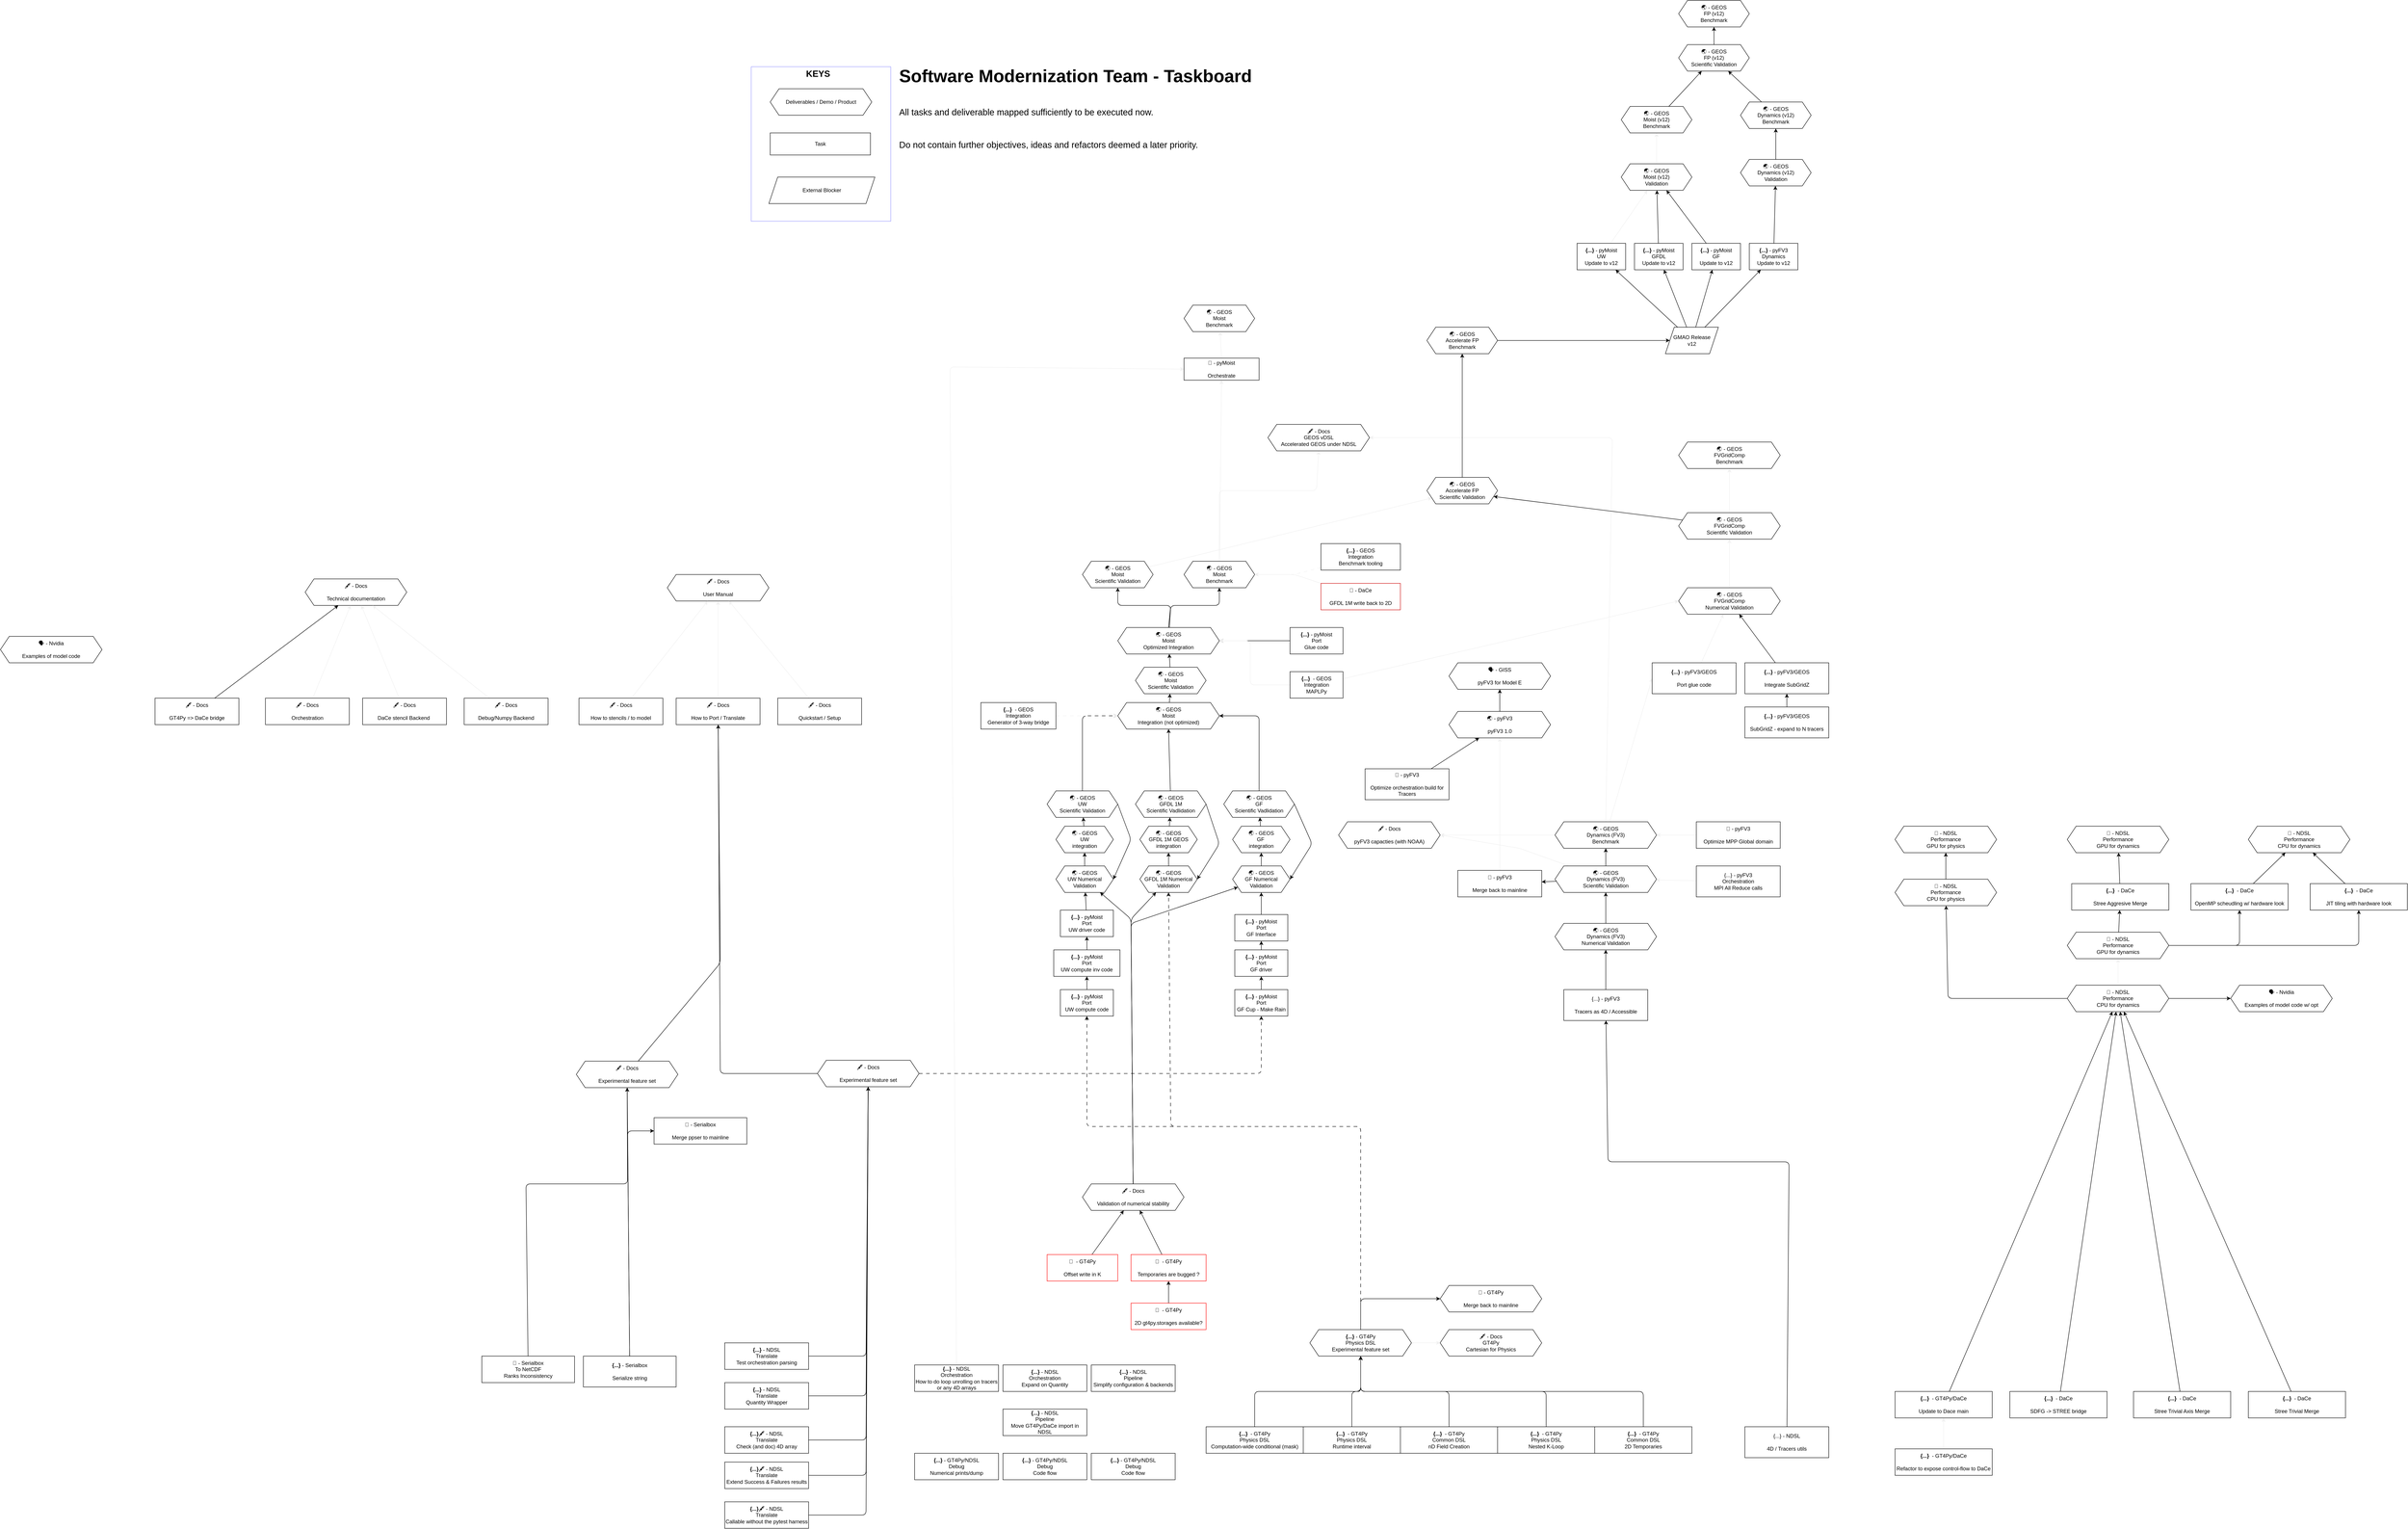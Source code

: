<mxfile>
    <diagram id="Oi6eNHbNN4b7aSkW7Dm6" name="Page-1">
        <mxGraphModel dx="9883" dy="7088" grid="1" gridSize="10" guides="1" tooltips="1" connect="1" arrows="1" fold="1" page="0" pageScale="1" pageWidth="1169" pageHeight="827" math="0" shadow="0">
            <root>
                <mxCell id="0"/>
                <mxCell id="1" parent="0"/>
                <mxCell id="31" style="edgeStyle=none;html=1;" parent="1" source="2" target="3" edge="1">
                    <mxGeometry relative="1" as="geometry"/>
                </mxCell>
                <mxCell id="2" value="🌏 - GEOS&lt;br&gt;UW Numerical Validation" style="shape=hexagon;perimeter=hexagonPerimeter2;whiteSpace=wrap;html=1;fixedSize=1;" parent="1" vertex="1">
                    <mxGeometry x="230" y="-70" width="130" height="60" as="geometry"/>
                </mxCell>
                <mxCell id="29" style="edgeStyle=none;html=1;" parent="1" source="3" target="4" edge="1">
                    <mxGeometry relative="1" as="geometry"/>
                </mxCell>
                <mxCell id="67" style="edgeStyle=none;html=1;exitX=1;exitY=0.5;exitDx=0;exitDy=0;entryX=1;entryY=0.5;entryDx=0;entryDy=0;" parent="1" source="4" target="2" edge="1">
                    <mxGeometry relative="1" as="geometry">
                        <Array as="points">
                            <mxPoint x="400" y="-130"/>
                        </Array>
                    </mxGeometry>
                </mxCell>
                <mxCell id="3" value="🌏 - GEOS&lt;br&gt;UW &lt;br&gt;integration" style="shape=hexagon;perimeter=hexagonPerimeter2;whiteSpace=wrap;html=1;fixedSize=1;" parent="1" vertex="1">
                    <mxGeometry x="230" y="-160" width="130" height="60" as="geometry"/>
                </mxCell>
                <mxCell id="25" style="edgeStyle=none;html=1;entryX=0;entryY=0.5;entryDx=0;entryDy=0;" parent="1" source="4" target="14" edge="1">
                    <mxGeometry relative="1" as="geometry">
                        <Array as="points">
                            <mxPoint x="290" y="-410"/>
                        </Array>
                    </mxGeometry>
                </mxCell>
                <mxCell id="4" value="🌏 - GEOS&lt;br&gt;UW &lt;br&gt;Scientific&amp;nbsp;Validation" style="shape=hexagon;perimeter=hexagonPerimeter2;whiteSpace=wrap;html=1;fixedSize=1;" parent="1" vertex="1">
                    <mxGeometry x="210" y="-240" width="160" height="60" as="geometry"/>
                </mxCell>
                <mxCell id="32" style="edgeStyle=none;html=1;" parent="1" source="5" target="6" edge="1">
                    <mxGeometry relative="1" as="geometry"/>
                </mxCell>
                <mxCell id="5" value="🌏 - GEOS&lt;br&gt;GFDL 1M Numerical Validation" style="shape=hexagon;perimeter=hexagonPerimeter2;whiteSpace=wrap;html=1;fixedSize=1;" parent="1" vertex="1">
                    <mxGeometry x="420" y="-70" width="130" height="60" as="geometry"/>
                </mxCell>
                <mxCell id="28" style="edgeStyle=none;html=1;" parent="1" source="6" target="7" edge="1">
                    <mxGeometry relative="1" as="geometry"/>
                </mxCell>
                <mxCell id="66" style="edgeStyle=none;html=1;exitX=1;exitY=0.5;exitDx=0;exitDy=0;entryX=1;entryY=0.5;entryDx=0;entryDy=0;" parent="1" source="7" target="5" edge="1">
                    <mxGeometry relative="1" as="geometry">
                        <Array as="points">
                            <mxPoint x="600" y="-120"/>
                        </Array>
                    </mxGeometry>
                </mxCell>
                <mxCell id="6" value="🌏 - GEOS&lt;br&gt;GFDL 1M&amp;nbsp;GEOS&lt;br&gt;integration" style="shape=hexagon;perimeter=hexagonPerimeter2;whiteSpace=wrap;html=1;fixedSize=1;" parent="1" vertex="1">
                    <mxGeometry x="420" y="-160" width="130" height="60" as="geometry"/>
                </mxCell>
                <mxCell id="26" style="edgeStyle=none;html=1;entryX=0.5;entryY=1;entryDx=0;entryDy=0;" parent="1" source="7" target="14" edge="1">
                    <mxGeometry relative="1" as="geometry">
                        <mxPoint x="485" y="-280" as="targetPoint"/>
                    </mxGeometry>
                </mxCell>
                <mxCell id="7" value="🌏 - GEOS&lt;span style=&quot;color: rgba(0, 0, 0, 0); font-family: monospace; font-size: 0px; text-align: start;&quot;&gt;%3CmxGraphModel%3E%3Croot%3E%3CmxCell%20id%3D%220%22%2F%3E%3CmxCell%20id%3D%221%22%20parent%3D%220%22%2F%3E%3CmxCell%20id%3D%222%22%20value%3D%22%F0%9F%8C%8F%26lt%3Bbr%26gt%3BGFDL%201M%26amp%3Bnbsp%3BGEOS%26lt%3Bbr%26gt%3BScientific%26amp%3Bnbsp%3BVadlidation%22%20style%3D%22shape%3Dhexagon%3Bperimeter%3DhexagonPerimeter2%3BwhiteSpace%3Dwrap%3Bhtml%3D1%3BfixedSize%3D1%3B%22%20vertex%3D%221%22%20parent%3D%221%22%3E%3CmxGeometry%20x%3D%22320%22%20y%3D%2210%22%20width%3D%22160%22%20height%3D%2260%22%20as%3D%22geometry%22%2F%3E%3C%2FmxCell%3E%3CmxCell%20id%3D%223%22%20value%3D%22%F0%9F%8C%8F%26lt%3Bbr%26gt%3BGF%20GEOS%26lt%3Bbr%26gt%3BScientific%26amp%3Bnbsp%3BVadlidation%22%20style%3D%22shape%3Dhexagon%3Bperimeter%3DhexagonPerimeter2%3BwhiteSpace%3Dwrap%3Bhtml%3D1%3BfixedSize%3D1%3B%22%20vertex%3D%221%22%20parent%3D%221%22%3E%3CmxGeometry%20x%3D%22505%22%20y%3D%2210%22%20width%3D%22160%22%20height%3D%2260%22%20as%3D%22geometry%22%2F%3E%3C%2FmxCell%3E%3C%2Froot%3E%3C%2FmxGraphModel%3E&lt;/span&gt;&lt;br&gt;GFDL 1M&lt;br&gt;Scientific&amp;nbsp;Vadlidation" style="shape=hexagon;perimeter=hexagonPerimeter2;whiteSpace=wrap;html=1;fixedSize=1;" parent="1" vertex="1">
                    <mxGeometry x="410" y="-240" width="160" height="60" as="geometry"/>
                </mxCell>
                <mxCell id="33" style="edgeStyle=none;html=1;" parent="1" source="8" target="9" edge="1">
                    <mxGeometry relative="1" as="geometry"/>
                </mxCell>
                <mxCell id="8" value="🌏 - GEOS&lt;br&gt;GF&amp;nbsp;Numerical Validation" style="shape=hexagon;perimeter=hexagonPerimeter2;whiteSpace=wrap;html=1;fixedSize=1;" parent="1" vertex="1">
                    <mxGeometry x="630" y="-70" width="130" height="60" as="geometry"/>
                </mxCell>
                <mxCell id="34" style="edgeStyle=none;html=1;" parent="1" source="9" target="10" edge="1">
                    <mxGeometry relative="1" as="geometry"/>
                </mxCell>
                <mxCell id="68" style="edgeStyle=none;html=1;exitX=1;exitY=0.5;exitDx=0;exitDy=0;entryX=1;entryY=0.5;entryDx=0;entryDy=0;" parent="1" source="10" target="8" edge="1">
                    <mxGeometry relative="1" as="geometry">
                        <Array as="points">
                            <mxPoint x="810" y="-120"/>
                        </Array>
                    </mxGeometry>
                </mxCell>
                <mxCell id="9" value="🌏 - GEOS&lt;br&gt;GF&amp;nbsp;&lt;br&gt;integration" style="shape=hexagon;perimeter=hexagonPerimeter2;whiteSpace=wrap;html=1;fixedSize=1;" parent="1" vertex="1">
                    <mxGeometry x="630" y="-160" width="130" height="60" as="geometry"/>
                </mxCell>
                <mxCell id="27" style="edgeStyle=none;html=1;entryX=1;entryY=0.5;entryDx=0;entryDy=0;" parent="1" source="10" target="14" edge="1">
                    <mxGeometry relative="1" as="geometry">
                        <Array as="points">
                            <mxPoint x="690" y="-410"/>
                        </Array>
                    </mxGeometry>
                </mxCell>
                <mxCell id="10" value="🌏 - GEOS&lt;br&gt;GF &lt;br&gt;Scientific&amp;nbsp;Vadlidation" style="shape=hexagon;perimeter=hexagonPerimeter2;whiteSpace=wrap;html=1;fixedSize=1;" parent="1" vertex="1">
                    <mxGeometry x="610" y="-240" width="160" height="60" as="geometry"/>
                </mxCell>
                <mxCell id="22" style="edgeStyle=none;html=1;" parent="1" source="13" target="15" edge="1">
                    <mxGeometry relative="1" as="geometry"/>
                </mxCell>
                <mxCell id="13" value="🌏 - GEOS&lt;br&gt;Moist&lt;br&gt;Scientific&amp;nbsp;Validation" style="shape=hexagon;perimeter=hexagonPerimeter2;whiteSpace=wrap;html=1;fixedSize=1;" parent="1" vertex="1">
                    <mxGeometry x="410" y="-520" width="160" height="60" as="geometry"/>
                </mxCell>
                <mxCell id="23" style="edgeStyle=none;html=1;" parent="1" source="14" target="13" edge="1">
                    <mxGeometry relative="1" as="geometry"/>
                </mxCell>
                <mxCell id="14" value="🌏 - GEOS&lt;br&gt;Moist&lt;br&gt;Integration (not optimized)" style="shape=hexagon;perimeter=hexagonPerimeter2;whiteSpace=wrap;html=1;fixedSize=1;" parent="1" vertex="1">
                    <mxGeometry x="370" y="-440" width="230" height="60" as="geometry"/>
                </mxCell>
                <mxCell id="20" style="edgeStyle=none;html=1;exitX=0.5;exitY=0;exitDx=0;exitDy=0;entryX=0.5;entryY=1;entryDx=0;entryDy=0;" parent="1" source="15" target="17" edge="1">
                    <mxGeometry relative="1" as="geometry">
                        <Array as="points">
                            <mxPoint x="490" y="-660"/>
                            <mxPoint x="600" y="-660"/>
                        </Array>
                    </mxGeometry>
                </mxCell>
                <mxCell id="21" style="edgeStyle=none;html=1;" parent="1" source="15" target="16" edge="1">
                    <mxGeometry relative="1" as="geometry">
                        <Array as="points">
                            <mxPoint x="490" y="-660"/>
                            <mxPoint x="370" y="-660"/>
                        </Array>
                    </mxGeometry>
                </mxCell>
                <mxCell id="15" value="🌏 - GEOS&lt;br&gt;Moist&lt;br&gt;Optimized Integration" style="shape=hexagon;perimeter=hexagonPerimeter2;whiteSpace=wrap;html=1;fixedSize=1;" parent="1" vertex="1">
                    <mxGeometry x="370" y="-610" width="230" height="60" as="geometry"/>
                </mxCell>
                <mxCell id="121" style="edgeStyle=none;html=1;strokeColor=#F0F0F0;" parent="1" source="16" target="186" edge="1">
                    <mxGeometry relative="1" as="geometry">
                        <mxPoint x="210" y="-1400" as="targetPoint"/>
                    </mxGeometry>
                </mxCell>
                <mxCell id="16" value="🌏 - GEOS&lt;br&gt;Moist&lt;br&gt;Scientific&amp;nbsp;Validation" style="shape=hexagon;perimeter=hexagonPerimeter2;whiteSpace=wrap;html=1;fixedSize=1;" parent="1" vertex="1">
                    <mxGeometry x="290" y="-760" width="160" height="60" as="geometry"/>
                </mxCell>
                <mxCell id="124" style="edgeStyle=none;html=1;entryX=0.5;entryY=1;entryDx=0;entryDy=0;strokeColor=#F0F0F0;" parent="1" source="17" target="52" edge="1">
                    <mxGeometry relative="1" as="geometry">
                        <Array as="points">
                            <mxPoint x="600" y="-920"/>
                            <mxPoint x="820" y="-920"/>
                        </Array>
                    </mxGeometry>
                </mxCell>
                <mxCell id="160" style="edgeStyle=none;html=1;strokeColor=#F0F0F0;entryX=0.5;entryY=1;entryDx=0;entryDy=0;" parent="1" source="17" target="166" edge="1">
                    <mxGeometry relative="1" as="geometry">
                        <mxPoint x="600" y="-1180" as="targetPoint"/>
                    </mxGeometry>
                </mxCell>
                <mxCell id="17" value="🌏 - GEOS&lt;br&gt;Moist&lt;br&gt;Benchmark" style="shape=hexagon;perimeter=hexagonPerimeter2;whiteSpace=wrap;html=1;fixedSize=1;" parent="1" vertex="1">
                    <mxGeometry x="520" y="-760" width="160" height="60" as="geometry"/>
                </mxCell>
                <mxCell id="19" style="edgeStyle=none;html=1;exitX=0;exitY=0.5;exitDx=0;exitDy=0;entryX=1;entryY=0.5;entryDx=0;entryDy=0;" parent="1" source="18" target="15" edge="1">
                    <mxGeometry relative="1" as="geometry"/>
                </mxCell>
                <mxCell id="18" value="&lt;b&gt;{...}&lt;/b&gt; - pyMoist&lt;br&gt;Port&lt;br&gt;Glue code" style="rounded=0;whiteSpace=wrap;html=1;" parent="1" vertex="1">
                    <mxGeometry x="760" y="-610" width="120" height="60" as="geometry"/>
                </mxCell>
                <mxCell id="84" style="edgeStyle=none;html=1;entryX=1;entryY=0.5;entryDx=0;entryDy=0;strokeColor=#F0F0F0;" parent="1" source="35" target="82" edge="1">
                    <mxGeometry relative="1" as="geometry"/>
                </mxCell>
                <mxCell id="125" style="edgeStyle=none;html=1;exitX=0.5;exitY=0;exitDx=0;exitDy=0;entryX=1;entryY=0.5;entryDx=0;entryDy=0;strokeColor=#F0F0F0;" parent="1" source="35" target="52" edge="1">
                    <mxGeometry relative="1" as="geometry">
                        <Array as="points">
                            <mxPoint x="1490" y="-1040"/>
                        </Array>
                    </mxGeometry>
                </mxCell>
                <mxCell id="138" style="edgeStyle=none;html=1;strokeColor=#F0F0F0;entryX=0;entryY=0.5;entryDx=0;entryDy=0;" parent="1" source="35" target="139" edge="1">
                    <mxGeometry relative="1" as="geometry">
                        <mxPoint x="2130" y="-880" as="targetPoint"/>
                    </mxGeometry>
                </mxCell>
                <mxCell id="35" value="🌏 - GEOS&lt;br&gt;Dynamics (FV3)&lt;br&gt;Benchmark" style="shape=hexagon;perimeter=hexagonPerimeter2;whiteSpace=wrap;html=1;fixedSize=1;" parent="1" vertex="1">
                    <mxGeometry x="1360" y="-170" width="230" height="60" as="geometry"/>
                </mxCell>
                <mxCell id="38" style="edgeStyle=none;html=1;" parent="1" source="36" target="35" edge="1">
                    <mxGeometry relative="1" as="geometry"/>
                </mxCell>
                <mxCell id="41" style="edgeStyle=none;html=1;" parent="1" source="36" target="40" edge="1">
                    <mxGeometry relative="1" as="geometry"/>
                </mxCell>
                <mxCell id="85" style="edgeStyle=none;html=1;strokeColor=#F0F0F0;entryX=1;entryY=0.5;entryDx=0;entryDy=0;" parent="1" source="36" target="82" edge="1">
                    <mxGeometry relative="1" as="geometry">
                        <mxPoint x="1730" y="-1010" as="targetPoint"/>
                        <Array as="points">
                            <mxPoint x="1280" y="-110"/>
                        </Array>
                    </mxGeometry>
                </mxCell>
                <mxCell id="36" value="🌏 - GEOS&lt;br&gt;Dynamics (FV3)&lt;br&gt;Scientific Validation" style="shape=hexagon;perimeter=hexagonPerimeter2;whiteSpace=wrap;html=1;fixedSize=1;" parent="1" vertex="1">
                    <mxGeometry x="1360" y="-70" width="230" height="60" as="geometry"/>
                </mxCell>
                <mxCell id="39" style="edgeStyle=none;html=1;" parent="1" source="37" target="36" edge="1">
                    <mxGeometry relative="1" as="geometry"/>
                </mxCell>
                <mxCell id="37" value="🌏 - GEOS&lt;br&gt;Dynamics (FV3)&lt;br&gt;Numerical Validation" style="shape=hexagon;perimeter=hexagonPerimeter2;whiteSpace=wrap;html=1;fixedSize=1;" parent="1" vertex="1">
                    <mxGeometry x="1360" y="60" width="230" height="60" as="geometry"/>
                </mxCell>
                <mxCell id="176" style="edgeStyle=none;html=1;strokeColor=#F0F0F0;entryX=0.5;entryY=1;entryDx=0;entryDy=0;" parent="1" source="40" target="109" edge="1">
                    <mxGeometry relative="1" as="geometry"/>
                </mxCell>
                <mxCell id="40" value="&lt;div&gt;&lt;/div&gt;🔀 - pyFV3&lt;br&gt;&lt;br&gt;Merge back to mainline" style="rounded=0;whiteSpace=wrap;html=1;" parent="1" vertex="1">
                    <mxGeometry x="1140" y="-60" width="190" height="60" as="geometry"/>
                </mxCell>
                <mxCell id="86" style="edgeStyle=none;html=1;strokeColor=#F0F0F0;" parent="1" source="42" target="35" edge="1">
                    <mxGeometry relative="1" as="geometry"/>
                </mxCell>
                <mxCell id="42" value="&lt;div&gt;&lt;/div&gt;🚀&amp;nbsp;- pyFV3&lt;br&gt;&lt;br&gt;Optimize MPP Global domain" style="rounded=0;whiteSpace=wrap;html=1;" parent="1" vertex="1">
                    <mxGeometry x="1680" y="-170" width="190" height="60" as="geometry"/>
                </mxCell>
                <mxCell id="232" style="edgeStyle=none;html=1;" parent="1" source="44" target="109" edge="1">
                    <mxGeometry relative="1" as="geometry"/>
                </mxCell>
                <mxCell id="44" value="&lt;div&gt;&lt;/div&gt;🚀&amp;nbsp;- pyFV3&lt;br&gt;&lt;br&gt;Optimize orchestration build for Tracers" style="rounded=0;whiteSpace=wrap;html=1;" parent="1" vertex="1">
                    <mxGeometry x="930" y="-290" width="190" height="70" as="geometry"/>
                </mxCell>
                <mxCell id="101" style="edgeStyle=none;html=1;strokeColor=#F0F0F0;" parent="1" source="45" target="46" edge="1">
                    <mxGeometry relative="1" as="geometry"/>
                </mxCell>
                <mxCell id="255" style="edgeStyle=none;html=1;" parent="1" source="45" target="47" edge="1">
                    <mxGeometry relative="1" as="geometry">
                        <Array as="points">
                            <mxPoint x="2250" y="230"/>
                        </Array>
                    </mxGeometry>
                </mxCell>
                <mxCell id="289" style="edgeStyle=none;html=1;" parent="1" source="45" target="290" edge="1">
                    <mxGeometry relative="1" as="geometry">
                        <mxPoint x="2870" y="230" as="targetPoint"/>
                    </mxGeometry>
                </mxCell>
                <mxCell id="45" value="🚀&amp;nbsp;- NDSL&lt;br&gt;Performance&lt;br&gt;CPU for dynamics" style="shape=hexagon;perimeter=hexagonPerimeter2;whiteSpace=wrap;html=1;fixedSize=1;" parent="1" vertex="1">
                    <mxGeometry x="2520" y="200" width="230" height="60" as="geometry"/>
                </mxCell>
                <mxCell id="245" style="edgeStyle=none;html=1;" parent="1" source="46" target="244" edge="1">
                    <mxGeometry relative="1" as="geometry"/>
                </mxCell>
                <mxCell id="249" style="edgeStyle=none;html=1;" parent="1" source="46" target="247" edge="1">
                    <mxGeometry relative="1" as="geometry">
                        <Array as="points">
                            <mxPoint x="2910" y="110"/>
                        </Array>
                    </mxGeometry>
                </mxCell>
                <mxCell id="250" style="edgeStyle=none;html=1;" parent="1" source="46" target="248" edge="1">
                    <mxGeometry relative="1" as="geometry">
                        <Array as="points">
                            <mxPoint x="3180" y="110"/>
                        </Array>
                    </mxGeometry>
                </mxCell>
                <mxCell id="46" value="🚀&amp;nbsp;- NDSL&lt;br&gt;Performance&lt;br&gt;GPU for dynamics" style="shape=hexagon;perimeter=hexagonPerimeter2;whiteSpace=wrap;html=1;fixedSize=1;" parent="1" vertex="1">
                    <mxGeometry x="2520" y="80" width="230" height="60" as="geometry"/>
                </mxCell>
                <mxCell id="256" style="edgeStyle=none;html=1;" parent="1" source="47" target="48" edge="1">
                    <mxGeometry relative="1" as="geometry"/>
                </mxCell>
                <mxCell id="47" value="🚀&amp;nbsp;- NDSL&lt;br&gt;Performance&lt;br&gt;CPU for physics" style="shape=hexagon;perimeter=hexagonPerimeter2;whiteSpace=wrap;html=1;fixedSize=1;" parent="1" vertex="1">
                    <mxGeometry x="2130" y="-40" width="230" height="60" as="geometry"/>
                </mxCell>
                <mxCell id="48" value="🚀&amp;nbsp;- NDSL&lt;br&gt;Performance&lt;br&gt;GPU for physics" style="shape=hexagon;perimeter=hexagonPerimeter2;whiteSpace=wrap;html=1;fixedSize=1;" parent="1" vertex="1">
                    <mxGeometry x="2130" y="-160" width="230" height="60" as="geometry"/>
                </mxCell>
                <mxCell id="99" style="edgeStyle=none;html=1;strokeColor=#F0F0F0;" parent="1" source="49" target="222" edge="1">
                    <mxGeometry relative="1" as="geometry"/>
                </mxCell>
                <mxCell id="49" value="&lt;div&gt;&lt;/div&gt;&lt;b&gt;{...}&lt;/b&gt;&amp;nbsp; - GT4Py/DaCe&lt;br&gt;&lt;br&gt;Refactor to expose control-flow to DaCe" style="rounded=0;whiteSpace=wrap;html=1;" parent="1" vertex="1">
                    <mxGeometry x="2130" y="1250" width="220" height="60" as="geometry"/>
                </mxCell>
                <mxCell id="254" style="edgeStyle=none;html=1;" parent="1" source="50" target="45" edge="1">
                    <mxGeometry relative="1" as="geometry"/>
                </mxCell>
                <mxCell id="50" value="&lt;div&gt;&lt;/div&gt;&lt;b&gt;{...}&lt;/b&gt;&amp;nbsp; - DaCe&lt;br&gt;&lt;br&gt;SDFG -&amp;gt; STREE bridge" style="rounded=0;whiteSpace=wrap;html=1;" parent="1" vertex="1">
                    <mxGeometry x="2390" y="1120" width="220" height="60" as="geometry"/>
                </mxCell>
                <mxCell id="51" value="🖋 - Docs&lt;br&gt;GT4Py&lt;br&gt;Cartesian for Physics" style="shape=hexagon;perimeter=hexagonPerimeter2;whiteSpace=wrap;html=1;fixedSize=1;" parent="1" vertex="1">
                    <mxGeometry x="1100" y="980" width="230" height="60" as="geometry"/>
                </mxCell>
                <mxCell id="52" value="🖋 - Docs&lt;br&gt;GEOS vDSL&lt;br&gt;Accelerated GEOS under NDSL" style="shape=hexagon;perimeter=hexagonPerimeter2;whiteSpace=wrap;html=1;fixedSize=1;" parent="1" vertex="1">
                    <mxGeometry x="710" y="-1070" width="230" height="60" as="geometry"/>
                </mxCell>
                <mxCell id="56" style="edgeStyle=none;html=1;entryX=1;entryY=0.5;entryDx=0;entryDy=0;fillColor=#e51400;strokeColor=#F0F0F0;" parent="1" source="54" target="17" edge="1">
                    <mxGeometry relative="1" as="geometry">
                        <Array as="points">
                            <mxPoint x="770" y="-730"/>
                        </Array>
                    </mxGeometry>
                </mxCell>
                <mxCell id="54" value="🐞&amp;nbsp;- DaCe&lt;br&gt;&lt;br&gt;GFDL 1M write back to 2D" style="rounded=0;whiteSpace=wrap;html=1;strokeColor=#CC0000;" parent="1" vertex="1">
                    <mxGeometry x="830" y="-710" width="180" height="60" as="geometry"/>
                </mxCell>
                <mxCell id="59" style="edgeStyle=none;html=1;" parent="1" source="58" target="258" edge="1">
                    <mxGeometry relative="1" as="geometry"/>
                </mxCell>
                <mxCell id="58" value="&lt;b&gt;{...}&lt;/b&gt;&amp;nbsp;- pyMoist&lt;br&gt;Port&lt;br&gt;UW compute code" style="rounded=0;whiteSpace=wrap;html=1;" parent="1" vertex="1">
                    <mxGeometry x="240" y="210" width="120" height="60" as="geometry"/>
                </mxCell>
                <mxCell id="72" style="edgeStyle=none;html=1;entryX=0.5;entryY=1;entryDx=0;entryDy=0;" parent="1" source="60" target="70" edge="1">
                    <mxGeometry relative="1" as="geometry">
                        <Array as="points">
                            <mxPoint x="1560" y="1120"/>
                            <mxPoint x="920" y="1120"/>
                        </Array>
                    </mxGeometry>
                </mxCell>
                <mxCell id="60" value="&lt;div&gt;&lt;/div&gt;&lt;b&gt;{...}&lt;/b&gt;&amp;nbsp; - GT4Py&lt;br&gt;Common DSL&lt;br&gt;2D Temporaries" style="rounded=0;whiteSpace=wrap;html=1;" parent="1" vertex="1">
                    <mxGeometry x="1450" y="1200" width="220" height="60" as="geometry"/>
                </mxCell>
                <mxCell id="73" style="edgeStyle=none;html=1;entryX=0.5;entryY=1;entryDx=0;entryDy=0;" parent="1" source="61" target="70" edge="1">
                    <mxGeometry relative="1" as="geometry">
                        <Array as="points">
                            <mxPoint x="900" y="1120"/>
                            <mxPoint x="920" y="1120"/>
                        </Array>
                    </mxGeometry>
                </mxCell>
                <mxCell id="61" value="&lt;div&gt;&lt;/div&gt;&lt;b&gt;{...}&lt;/b&gt;&amp;nbsp; - GT4Py&lt;br&gt;Physics DSL&lt;br&gt;Runtime interval" style="rounded=0;whiteSpace=wrap;html=1;" parent="1" vertex="1">
                    <mxGeometry x="790" y="1200" width="220" height="60" as="geometry"/>
                </mxCell>
                <mxCell id="74" style="edgeStyle=none;html=1;entryX=0.5;entryY=1;entryDx=0;entryDy=0;" parent="1" source="62" target="70" edge="1">
                    <mxGeometry relative="1" as="geometry">
                        <Array as="points">
                            <mxPoint x="1340" y="1120"/>
                            <mxPoint x="920" y="1120"/>
                        </Array>
                    </mxGeometry>
                </mxCell>
                <mxCell id="62" value="&lt;div&gt;&lt;/div&gt;&lt;b&gt;{...}&lt;/b&gt;&amp;nbsp; - GT4Py&lt;br&gt;Physics DSL&lt;br&gt;Nested K-Loop" style="rounded=0;whiteSpace=wrap;html=1;" parent="1" vertex="1">
                    <mxGeometry x="1230" y="1200" width="220" height="60" as="geometry"/>
                </mxCell>
                <mxCell id="71" style="edgeStyle=none;html=1;entryX=0.5;entryY=1;entryDx=0;entryDy=0;" parent="1" source="63" target="70" edge="1">
                    <mxGeometry relative="1" as="geometry">
                        <Array as="points">
                            <mxPoint x="680" y="1120"/>
                            <mxPoint x="920" y="1120"/>
                        </Array>
                    </mxGeometry>
                </mxCell>
                <object label="&lt;div&gt;&lt;/div&gt;&lt;b&gt;{...}&lt;/b&gt;&amp;nbsp; - GT4Py&lt;br&gt;Physics DSL&lt;br&gt;Computation-wide conditional (mask)" id="63">
                    <mxCell style="rounded=0;whiteSpace=wrap;html=1;" parent="1" vertex="1">
                        <mxGeometry x="570" y="1200" width="220" height="60" as="geometry"/>
                    </mxCell>
                </object>
                <mxCell id="65" style="edgeStyle=none;html=1;" parent="1" source="64" target="8" edge="1">
                    <mxGeometry relative="1" as="geometry"/>
                </mxCell>
                <mxCell id="64" value="&lt;b&gt;{...}&lt;/b&gt;&amp;nbsp;- pyMoist&lt;br&gt;Port&lt;br&gt;GF Interface" style="rounded=0;whiteSpace=wrap;html=1;" parent="1" vertex="1">
                    <mxGeometry x="635" y="40" width="120" height="60" as="geometry"/>
                </mxCell>
                <mxCell id="79" style="edgeStyle=none;html=1;entryX=0;entryY=0.5;entryDx=0;entryDy=0;" parent="1" source="70" target="77" edge="1">
                    <mxGeometry relative="1" as="geometry">
                        <Array as="points">
                            <mxPoint x="920" y="910"/>
                        </Array>
                    </mxGeometry>
                </mxCell>
                <mxCell id="80" style="edgeStyle=none;html=1;entryX=0.5;entryY=1;entryDx=0;entryDy=0;dashed=1;dashPattern=8 8;" parent="1" source="70" target="58" edge="1">
                    <mxGeometry relative="1" as="geometry">
                        <Array as="points">
                            <mxPoint x="920" y="520"/>
                            <mxPoint x="300" y="520"/>
                        </Array>
                    </mxGeometry>
                </mxCell>
                <mxCell id="111" style="edgeStyle=none;html=1;entryX=0;entryY=0.5;entryDx=0;entryDy=0;strokeColor=#F0F0F0;" parent="1" source="70" target="51" edge="1">
                    <mxGeometry relative="1" as="geometry"/>
                </mxCell>
                <mxCell id="182" style="edgeStyle=none;html=1;entryX=0.5;entryY=1;entryDx=0;entryDy=0;dashed=1;dashPattern=8 8;" parent="1" source="70" target="5" edge="1">
                    <mxGeometry relative="1" as="geometry">
                        <Array as="points">
                            <mxPoint x="920" y="520"/>
                            <mxPoint x="490" y="520"/>
                        </Array>
                    </mxGeometry>
                </mxCell>
                <mxCell id="70" value="&lt;b&gt;{...}&lt;/b&gt;&amp;nbsp;- GT4Py&lt;br&gt;Physics DSL&lt;br&gt;Experimental feature set" style="shape=hexagon;perimeter=hexagonPerimeter2;whiteSpace=wrap;html=1;fixedSize=1;" parent="1" vertex="1">
                    <mxGeometry x="805" y="980" width="230" height="60" as="geometry"/>
                </mxCell>
                <mxCell id="76" style="edgeStyle=none;html=1;entryX=0.5;entryY=1;entryDx=0;entryDy=0;" parent="1" source="75" target="70" edge="1">
                    <mxGeometry relative="1" as="geometry">
                        <Array as="points">
                            <mxPoint x="1120" y="1120"/>
                            <mxPoint x="920" y="1120"/>
                        </Array>
                    </mxGeometry>
                </mxCell>
                <mxCell id="75" value="&lt;div&gt;&lt;/div&gt;&lt;b&gt;{...}&lt;/b&gt;&amp;nbsp; - GT4Py&lt;br&gt;Common DSL&lt;br&gt;nD Field Creation" style="rounded=0;whiteSpace=wrap;html=1;" parent="1" vertex="1">
                    <mxGeometry x="1010" y="1200" width="220" height="60" as="geometry"/>
                </mxCell>
                <mxCell id="77" value="🔀&amp;nbsp;- GT4Py&lt;br&gt;&lt;br&gt;Merge back to mainline" style="shape=hexagon;perimeter=hexagonPerimeter2;whiteSpace=wrap;html=1;fixedSize=1;" parent="1" vertex="1">
                    <mxGeometry x="1100" y="880" width="230" height="60" as="geometry"/>
                </mxCell>
                <mxCell id="82" value="🖋 - Docs&lt;br&gt;&lt;br&gt;pyFV3 capacties (with NOAA)" style="shape=hexagon;perimeter=hexagonPerimeter2;whiteSpace=wrap;html=1;fixedSize=1;" parent="1" vertex="1">
                    <mxGeometry x="870" y="-170" width="230" height="60" as="geometry"/>
                </mxCell>
                <mxCell id="293" style="edgeStyle=none;html=1;" parent="1" source="109" target="292" edge="1">
                    <mxGeometry relative="1" as="geometry"/>
                </mxCell>
                <mxCell id="109" value="🌏&amp;nbsp;- pyFV3&lt;br&gt;&lt;br&gt;pyFV3 1.0" style="shape=hexagon;perimeter=hexagonPerimeter2;whiteSpace=wrap;html=1;fixedSize=1;" parent="1" vertex="1">
                    <mxGeometry x="1120" y="-420" width="230" height="60" as="geometry"/>
                </mxCell>
                <mxCell id="122" style="edgeStyle=none;html=1;strokeColor=#F0F0F0;" parent="1" source="113" target="119" edge="1">
                    <mxGeometry relative="1" as="geometry"/>
                </mxCell>
                <object label="&lt;div&gt;&lt;/div&gt;&lt;b&gt;{...}&lt;/b&gt;&amp;nbsp;- pyMoist&lt;br&gt;UW&lt;br&gt;Update to v12" id="113">
                    <mxCell style="rounded=0;whiteSpace=wrap;html=1;" parent="1" vertex="1">
                        <mxGeometry x="1410" y="-1480" width="110" height="60" as="geometry"/>
                    </mxCell>
                </object>
                <mxCell id="123" style="edgeStyle=none;html=1;strokeColor=#F0F0F0;" parent="1" source="119" target="120" edge="1">
                    <mxGeometry relative="1" as="geometry"/>
                </mxCell>
                <mxCell id="119" value="🌏 - GEOS&lt;br&gt;Moist (v12)&lt;br&gt;Validation" style="shape=hexagon;perimeter=hexagonPerimeter2;whiteSpace=wrap;html=1;fixedSize=1;" parent="1" vertex="1">
                    <mxGeometry x="1510" y="-1660" width="160" height="60" as="geometry"/>
                </mxCell>
                <mxCell id="197" style="edgeStyle=none;html=1;" parent="1" source="120" target="196" edge="1">
                    <mxGeometry relative="1" as="geometry"/>
                </mxCell>
                <mxCell id="120" value="🌏 - GEOS&lt;br&gt;Moist (v12)&lt;br&gt;Benchmark" style="shape=hexagon;perimeter=hexagonPerimeter2;whiteSpace=wrap;html=1;fixedSize=1;" parent="1" vertex="1">
                    <mxGeometry x="1510" y="-1790" width="160" height="60" as="geometry"/>
                </mxCell>
                <mxCell id="229" style="edgeStyle=none;html=1;" parent="1" source="126" target="170" edge="1">
                    <mxGeometry relative="1" as="geometry"/>
                </mxCell>
                <mxCell id="126" value="&lt;div&gt;&lt;/div&gt;🐞&amp;nbsp; - GT4Py&lt;br&gt;&lt;br&gt;2D gt4py.storages available?" style="rounded=0;whiteSpace=wrap;html=1;strokeColor=#FF0000;" parent="1" vertex="1">
                    <mxGeometry x="400" y="920" width="170" height="60" as="geometry"/>
                </mxCell>
                <mxCell id="129" style="edgeStyle=none;html=1;entryX=1;entryY=0.5;entryDx=0;entryDy=0;strokeColor=#F0F0F0;" parent="1" source="128" target="15" edge="1">
                    <mxGeometry relative="1" as="geometry">
                        <Array as="points">
                            <mxPoint x="670" y="-480"/>
                            <mxPoint x="670" y="-580"/>
                        </Array>
                    </mxGeometry>
                </mxCell>
                <mxCell id="140" style="edgeStyle=none;html=1;strokeColor=#F0F0F0;entryX=0;entryY=0.5;entryDx=0;entryDy=0;" parent="1" source="128" target="141" edge="1">
                    <mxGeometry relative="1" as="geometry">
                        <mxPoint x="2382.564" y="-480" as="targetPoint"/>
                    </mxGeometry>
                </mxCell>
                <mxCell id="128" value="&lt;div&gt;&lt;/div&gt;&lt;b&gt;{...}&lt;/b&gt;&amp;nbsp; - GEOS&lt;br&gt;Integration&lt;br&gt;MAPLPy" style="rounded=0;whiteSpace=wrap;html=1;" parent="1" vertex="1">
                    <mxGeometry x="760" y="-510" width="120" height="60" as="geometry"/>
                </mxCell>
                <mxCell id="131" style="edgeStyle=none;html=1;strokeColor=#F0F0F0;dashed=1;dashPattern=8 8;" parent="1" source="130" target="14" edge="1">
                    <mxGeometry relative="1" as="geometry"/>
                </mxCell>
                <mxCell id="130" value="&lt;div&gt;&lt;/div&gt;&lt;b&gt;{...}&lt;/b&gt;&amp;nbsp; - GEOS&lt;br&gt;Integration&lt;br&gt;Generator of 3-way bridge" style="rounded=0;whiteSpace=wrap;html=1;" parent="1" vertex="1">
                    <mxGeometry x="60" y="-440" width="170" height="60" as="geometry"/>
                </mxCell>
                <mxCell id="133" style="edgeStyle=none;html=1;dashed=1;dashPattern=8 8;strokeColor=#F0F0F0;" parent="1" source="132" edge="1">
                    <mxGeometry relative="1" as="geometry">
                        <mxPoint x="680" y="-730" as="targetPoint"/>
                        <Array as="points">
                            <mxPoint x="770" y="-730"/>
                        </Array>
                    </mxGeometry>
                </mxCell>
                <mxCell id="132" value="&lt;b&gt;{...}&lt;/b&gt; - GEOS&lt;br&gt;Integration&lt;br&gt;Benchmark tooling" style="rounded=0;whiteSpace=wrap;html=1;" parent="1" vertex="1">
                    <mxGeometry x="830" y="-800" width="180" height="60" as="geometry"/>
                </mxCell>
                <mxCell id="142" style="edgeStyle=none;html=1;strokeColor=#F0F0F0;" parent="1" source="139" target="141" edge="1">
                    <mxGeometry relative="1" as="geometry"/>
                </mxCell>
                <mxCell id="139" value="&lt;div&gt;&lt;/div&gt;&lt;b&gt;{...}&lt;/b&gt; - pyFV3/GEOS&lt;br&gt;&lt;br&gt;Port glue code" style="rounded=0;whiteSpace=wrap;html=1;" parent="1" vertex="1">
                    <mxGeometry x="1580" y="-530" width="190" height="70" as="geometry"/>
                </mxCell>
                <mxCell id="144" style="edgeStyle=none;html=1;strokeColor=#F0F0F0;" parent="1" source="141" target="143" edge="1">
                    <mxGeometry relative="1" as="geometry"/>
                </mxCell>
                <mxCell id="141" value="🌏 - GEOS&lt;br&gt;FVGridComp&lt;br&gt;Numerical Validation" style="shape=hexagon;perimeter=hexagonPerimeter2;whiteSpace=wrap;html=1;fixedSize=1;" parent="1" vertex="1">
                    <mxGeometry x="1640" y="-700" width="230" height="60" as="geometry"/>
                </mxCell>
                <mxCell id="145" style="edgeStyle=none;html=1;strokeColor=#F0F0F0;" parent="1" source="143" target="146" edge="1">
                    <mxGeometry relative="1" as="geometry">
                        <mxPoint x="2990" y="-880.0" as="targetPoint"/>
                    </mxGeometry>
                </mxCell>
                <mxCell id="191" style="edgeStyle=none;html=1;entryX=1;entryY=0.75;entryDx=0;entryDy=0;" parent="1" source="143" target="186" edge="1">
                    <mxGeometry relative="1" as="geometry"/>
                </mxCell>
                <mxCell id="143" value="🌏 - GEOS&lt;br&gt;FVGridComp&lt;br&gt;Scientific Validation" style="shape=hexagon;perimeter=hexagonPerimeter2;whiteSpace=wrap;html=1;fixedSize=1;" parent="1" vertex="1">
                    <mxGeometry x="1640" y="-870" width="230" height="60" as="geometry"/>
                </mxCell>
                <mxCell id="146" value="🌏 - GEOS&lt;br&gt;FVGridComp&lt;br&gt;Benchmark" style="shape=hexagon;perimeter=hexagonPerimeter2;whiteSpace=wrap;html=1;fixedSize=1;" parent="1" vertex="1">
                    <mxGeometry x="1640" y="-1030" width="230" height="60" as="geometry"/>
                </mxCell>
                <mxCell id="148" value="🖋 - Docs&lt;br&gt;&lt;br&gt;User Manual" style="shape=hexagon;perimeter=rectanglePerimeter;whiteSpace=wrap;html=1;fixedSize=1;" parent="1" vertex="1">
                    <mxGeometry x="-650" y="-730" width="230" height="60" as="geometry"/>
                </mxCell>
                <mxCell id="152" value="&lt;div&gt;&lt;/div&gt;&lt;b&gt;{...}&lt;/b&gt; - NDSL&lt;br&gt;Orchestration&lt;br&gt;Expand on Quantity" style="rounded=0;whiteSpace=wrap;html=1;" parent="1" vertex="1">
                    <mxGeometry x="110" y="1060" width="190" height="60" as="geometry"/>
                </mxCell>
                <mxCell id="158" style="edgeStyle=none;html=1;strokeColor=#F0F0F0;" parent="1" source="153" target="148" edge="1">
                    <mxGeometry relative="1" as="geometry"/>
                </mxCell>
                <mxCell id="153" value="&lt;div&gt;&lt;/div&gt;🖋 - Docs&lt;br&gt;&lt;br&gt;How to stencils / to model" style="rounded=0;whiteSpace=wrap;html=1;" parent="1" vertex="1">
                    <mxGeometry x="-850" y="-450" width="190" height="60" as="geometry"/>
                </mxCell>
                <mxCell id="157" style="edgeStyle=none;html=1;strokeColor=#F0F0F0;" parent="1" source="154" target="148" edge="1">
                    <mxGeometry relative="1" as="geometry">
                        <mxPoint x="-640" y="-360" as="targetPoint"/>
                    </mxGeometry>
                </mxCell>
                <mxCell id="154" value="&lt;div&gt;&lt;/div&gt;🖋 - Docs&lt;br&gt;&lt;br&gt;How to Port / Translate" style="rounded=0;whiteSpace=wrap;html=1;" parent="1" vertex="1">
                    <mxGeometry x="-630" y="-450" width="190" height="60" as="geometry"/>
                </mxCell>
                <mxCell id="156" style="edgeStyle=none;html=1;strokeColor=#F0F0F0;" parent="1" source="155" target="148" edge="1">
                    <mxGeometry relative="1" as="geometry">
                        <mxPoint x="-630" y="-380" as="targetPoint"/>
                    </mxGeometry>
                </mxCell>
                <mxCell id="155" value="&lt;div&gt;&lt;/div&gt;🖋 - Docs&lt;br&gt;&lt;br&gt;Quickstart / Setup" style="rounded=0;whiteSpace=wrap;html=1;" parent="1" vertex="1">
                    <mxGeometry x="-400" y="-450" width="190" height="60" as="geometry"/>
                </mxCell>
                <mxCell id="165" style="edgeStyle=none;html=1;entryX=0;entryY=0.5;entryDx=0;entryDy=0;strokeColor=#F0F0F0;" parent="1" source="159" target="166" edge="1">
                    <mxGeometry relative="1" as="geometry">
                        <mxPoint x="680" y="-1210" as="targetPoint"/>
                        <Array as="points">
                            <mxPoint x="-10" y="-1200"/>
                        </Array>
                    </mxGeometry>
                </mxCell>
                <mxCell id="159" value="&lt;div&gt;&lt;/div&gt;&lt;b&gt;{...}&lt;/b&gt; - NDSL&lt;br&gt;Orchestration&lt;br&gt;How to do loop unrolling on tracers or any 4D arrays" style="rounded=0;whiteSpace=wrap;html=1;" parent="1" vertex="1">
                    <mxGeometry x="-90" y="1060" width="190" height="60" as="geometry"/>
                </mxCell>
                <mxCell id="162" value="🌏 - GEOS&lt;br&gt;Moist&lt;br&gt;Benchmark" style="shape=hexagon;perimeter=hexagonPerimeter2;whiteSpace=wrap;html=1;fixedSize=1;" parent="1" vertex="1">
                    <mxGeometry x="520" y="-1340" width="160" height="60" as="geometry"/>
                </mxCell>
                <mxCell id="167" value="" style="edgeStyle=none;html=1;strokeColor=#F0F0F0;exitX=0.5;exitY=0;exitDx=0;exitDy=0;" parent="1" source="166" target="162" edge="1">
                    <mxGeometry relative="1" as="geometry"/>
                </mxCell>
                <mxCell id="166" value="🚀&amp;nbsp;- pyMoist&lt;br&gt;&lt;br&gt;Orchestrate&lt;div&gt;&lt;/div&gt;" style="rounded=0;whiteSpace=wrap;html=1;" parent="1" vertex="1">
                    <mxGeometry x="520" y="-1220" width="170" height="50" as="geometry"/>
                </mxCell>
                <mxCell id="299" style="edgeStyle=none;html=1;" parent="1" source="170" target="297" edge="1">
                    <mxGeometry relative="1" as="geometry"/>
                </mxCell>
                <mxCell id="170" value="&lt;div&gt;&lt;/div&gt;🐞&amp;nbsp; - GT4Py&lt;br&gt;&lt;br&gt;Temporaries are bugged ?" style="rounded=0;whiteSpace=wrap;html=1;strokeColor=#FF0000;" parent="1" vertex="1">
                    <mxGeometry x="400" y="810" width="170" height="60" as="geometry"/>
                </mxCell>
                <mxCell id="174" value="&lt;div&gt;&lt;/div&gt;&lt;b&gt;{...}&lt;/b&gt; - NDSL&lt;br&gt;Pipeline&lt;br&gt;Simplify configuration &amp;amp; backends" style="rounded=0;whiteSpace=wrap;html=1;" parent="1" vertex="1">
                    <mxGeometry x="310" y="1060" width="190" height="60" as="geometry"/>
                </mxCell>
                <mxCell id="175" value="&lt;div&gt;&lt;/div&gt;&lt;b&gt;{...}&lt;/b&gt; - NDSL&lt;br&gt;Pipeline&lt;br&gt;Move GT4Py/DaCe import in NDSL" style="rounded=0;whiteSpace=wrap;html=1;" parent="1" vertex="1">
                    <mxGeometry x="110" y="1160" width="190" height="60" as="geometry"/>
                </mxCell>
                <mxCell id="178" style="edgeStyle=none;html=1;strokeColor=#F0F0F0;" parent="1" source="177" target="36" edge="1">
                    <mxGeometry relative="1" as="geometry"/>
                </mxCell>
                <mxCell id="177" value="&lt;div&gt;&lt;/div&gt;{...} - pyFV3&lt;br&gt;Orchestration&lt;br&gt;MPI All Reduce calls" style="rounded=0;whiteSpace=wrap;html=1;" parent="1" vertex="1">
                    <mxGeometry x="1680" y="-70" width="190" height="70" as="geometry"/>
                </mxCell>
                <mxCell id="179" value="&lt;div&gt;&lt;/div&gt;&lt;b&gt;{...}&lt;/b&gt; - GT4Py/NDSL&lt;br&gt;Debug&lt;br&gt;Numerical prints/dump" style="rounded=0;whiteSpace=wrap;html=1;" parent="1" vertex="1">
                    <mxGeometry x="-90" y="1260" width="190" height="60" as="geometry"/>
                </mxCell>
                <mxCell id="181" value="&lt;div&gt;&lt;/div&gt;&lt;b&gt;{...}&lt;/b&gt; - GT4Py/NDSL&lt;br&gt;Debug&lt;br&gt;Code flow" style="rounded=0;whiteSpace=wrap;html=1;" parent="1" vertex="1">
                    <mxGeometry x="110" y="1260" width="190" height="60" as="geometry"/>
                </mxCell>
                <mxCell id="190" style="edgeStyle=none;html=1;" parent="1" source="186" target="189" edge="1">
                    <mxGeometry relative="1" as="geometry">
                        <mxPoint x="1220" y="-1730" as="targetPoint"/>
                    </mxGeometry>
                </mxCell>
                <mxCell id="186" value="🌏 - GEOS&lt;br&gt;Accelerate FP&lt;br&gt;Scientific Validation" style="shape=hexagon;perimeter=hexagonPerimeter2;whiteSpace=wrap;html=1;fixedSize=1;" parent="1" vertex="1">
                    <mxGeometry x="1070" y="-950" width="160" height="60" as="geometry"/>
                </mxCell>
                <mxCell id="201" style="edgeStyle=none;html=1;" parent="1" source="189" target="214" edge="1">
                    <mxGeometry relative="1" as="geometry"/>
                </mxCell>
                <mxCell id="189" value="🌏 - GEOS&lt;br&gt;Accelerate FP&lt;br&gt;Benchmark" style="shape=hexagon;perimeter=hexagonPerimeter2;whiteSpace=wrap;html=1;fixedSize=1;" parent="1" vertex="1">
                    <mxGeometry x="1070" y="-1290" width="160" height="60" as="geometry"/>
                </mxCell>
                <mxCell id="195" style="edgeStyle=none;html=1;" parent="1" source="192" target="194" edge="1">
                    <mxGeometry relative="1" as="geometry"/>
                </mxCell>
                <mxCell id="192" value="🌏 - GEOS&lt;br&gt;Dynamics (v12)&lt;br&gt;Validation" style="shape=hexagon;perimeter=hexagonPerimeter2;whiteSpace=wrap;html=1;fixedSize=1;" parent="1" vertex="1">
                    <mxGeometry x="1780" y="-1670" width="160" height="60" as="geometry"/>
                </mxCell>
                <mxCell id="198" style="edgeStyle=none;html=1;" parent="1" source="194" target="196" edge="1">
                    <mxGeometry relative="1" as="geometry"/>
                </mxCell>
                <mxCell id="194" value="🌏 - GEOS&lt;br&gt;Dynamics (v12)&lt;br&gt;Benchmark" style="shape=hexagon;perimeter=hexagonPerimeter2;whiteSpace=wrap;html=1;fixedSize=1;" parent="1" vertex="1">
                    <mxGeometry x="1780" y="-1800" width="160" height="60" as="geometry"/>
                </mxCell>
                <mxCell id="200" style="edgeStyle=none;html=1;" parent="1" source="196" target="199" edge="1">
                    <mxGeometry relative="1" as="geometry"/>
                </mxCell>
                <mxCell id="196" value="🌏 - GEOS&lt;br&gt;FP (v12)&lt;br&gt;Scientific Validation" style="shape=hexagon;perimeter=hexagonPerimeter2;whiteSpace=wrap;html=1;fixedSize=1;" parent="1" vertex="1">
                    <mxGeometry x="1640" y="-1930" width="160" height="60" as="geometry"/>
                </mxCell>
                <mxCell id="199" value="🌏 - GEOS&lt;br&gt;FP (v12)&lt;br&gt;Benchmark" style="shape=hexagon;perimeter=hexagonPerimeter2;whiteSpace=wrap;html=1;fixedSize=1;" parent="1" vertex="1">
                    <mxGeometry x="1640" y="-2030" width="160" height="60" as="geometry"/>
                </mxCell>
                <mxCell id="203" style="edgeStyle=none;html=1;" parent="1" source="202" target="119" edge="1">
                    <mxGeometry relative="1" as="geometry"/>
                </mxCell>
                <object label="&lt;div&gt;&lt;/div&gt;&lt;b&gt;{...}&lt;/b&gt;&amp;nbsp;- pyMoist&lt;br&gt;GFDL&lt;br&gt;Update to v12" id="202">
                    <mxCell style="rounded=0;whiteSpace=wrap;html=1;" parent="1" vertex="1">
                        <mxGeometry x="1540" y="-1480" width="110" height="60" as="geometry"/>
                    </mxCell>
                </object>
                <mxCell id="206" style="edgeStyle=none;html=1;" parent="1" source="204" target="119" edge="1">
                    <mxGeometry relative="1" as="geometry"/>
                </mxCell>
                <object label="&lt;div&gt;&lt;/div&gt;&lt;b&gt;{...}&lt;/b&gt;&amp;nbsp;- pyMoist&lt;br&gt;GF&lt;br&gt;Update to v12" id="204">
                    <mxCell style="rounded=0;whiteSpace=wrap;html=1;" parent="1" vertex="1">
                        <mxGeometry x="1670" y="-1480" width="110" height="60" as="geometry"/>
                    </mxCell>
                </object>
                <mxCell id="208" style="edgeStyle=none;html=1;" parent="1" source="207" target="192" edge="1">
                    <mxGeometry relative="1" as="geometry"/>
                </mxCell>
                <object label="&lt;div&gt;&lt;/div&gt;&lt;b&gt;{...}&lt;/b&gt;&amp;nbsp;- pyFV3&lt;br&gt;Dynamics&lt;br&gt;Update to v12" id="207">
                    <mxCell style="rounded=0;whiteSpace=wrap;html=1;" parent="1" vertex="1">
                        <mxGeometry x="1800" y="-1480" width="110" height="60" as="geometry"/>
                    </mxCell>
                </object>
                <mxCell id="215" style="edgeStyle=none;html=1;" parent="1" source="214" target="113" edge="1">
                    <mxGeometry relative="1" as="geometry"/>
                </mxCell>
                <mxCell id="216" style="edgeStyle=none;html=1;" parent="1" source="214" target="202" edge="1">
                    <mxGeometry relative="1" as="geometry"/>
                </mxCell>
                <mxCell id="217" style="edgeStyle=none;html=1;" parent="1" source="214" target="204" edge="1">
                    <mxGeometry relative="1" as="geometry"/>
                </mxCell>
                <mxCell id="218" style="edgeStyle=none;html=1;" parent="1" source="214" target="207" edge="1">
                    <mxGeometry relative="1" as="geometry"/>
                </mxCell>
                <mxCell id="214" value="GMAO Release&lt;br&gt;v12" style="shape=parallelogram;perimeter=parallelogramPerimeter;whiteSpace=wrap;html=1;fixedSize=1;" parent="1" vertex="1">
                    <mxGeometry x="1610" y="-1290" width="120" height="60" as="geometry"/>
                </mxCell>
                <mxCell id="223" style="edgeStyle=none;html=1;" parent="1" source="222" target="45" edge="1">
                    <mxGeometry relative="1" as="geometry"/>
                </mxCell>
                <mxCell id="222" value="&lt;div&gt;&lt;/div&gt;&lt;b&gt;{...}&lt;/b&gt;&amp;nbsp; - GT4Py/DaCe&lt;br&gt;&lt;br&gt;Update to Dace main" style="rounded=0;whiteSpace=wrap;html=1;" parent="1" vertex="1">
                    <mxGeometry x="2130" y="1120" width="220" height="60" as="geometry"/>
                </mxCell>
                <mxCell id="227" style="edgeStyle=none;html=1;" parent="1" source="224" target="45" edge="1">
                    <mxGeometry relative="1" as="geometry"/>
                </mxCell>
                <mxCell id="224" value="&lt;div&gt;&lt;/div&gt;&lt;b&gt;{...}&lt;/b&gt;&amp;nbsp; - DaCe&lt;br&gt;&lt;br&gt;Stree Trivial Merge" style="rounded=0;whiteSpace=wrap;html=1;" parent="1" vertex="1">
                    <mxGeometry x="2930" y="1120" width="220" height="60" as="geometry"/>
                </mxCell>
                <mxCell id="228" style="edgeStyle=none;html=1;" parent="1" source="225" target="45" edge="1">
                    <mxGeometry relative="1" as="geometry"/>
                </mxCell>
                <mxCell id="225" value="&lt;div&gt;&lt;/div&gt;&lt;b&gt;{...}&lt;/b&gt;&amp;nbsp; - DaCe&lt;br&gt;&lt;br&gt;Stree Trivial Axis Merge" style="rounded=0;whiteSpace=wrap;html=1;" parent="1" vertex="1">
                    <mxGeometry x="2670" y="1120" width="220" height="60" as="geometry"/>
                </mxCell>
                <mxCell id="285" style="edgeStyle=none;html=1;" parent="1" source="233" target="284" edge="1">
                    <mxGeometry relative="1" as="geometry"/>
                </mxCell>
                <mxCell id="287" style="edgeStyle=none;html=1;" parent="1" source="233" target="234" edge="1">
                    <mxGeometry relative="1" as="geometry">
                        <Array as="points">
                            <mxPoint x="-740" y="530"/>
                        </Array>
                    </mxGeometry>
                </mxCell>
                <mxCell id="233" value="&lt;div&gt;&lt;/div&gt;&lt;b&gt;{...}&lt;/b&gt; - Serialbox&lt;br&gt;&lt;br&gt;Serialize string" style="rounded=0;whiteSpace=wrap;html=1;" parent="1" vertex="1">
                    <mxGeometry x="-840" y="1040" width="210" height="70" as="geometry"/>
                </mxCell>
                <mxCell id="234" value="&lt;div&gt;&lt;/div&gt;🔀&amp;nbsp;- Serialbox&lt;br&gt;&lt;br&gt;Merge ppser to mainline" style="rounded=0;whiteSpace=wrap;html=1;" parent="1" vertex="1">
                    <mxGeometry x="-680" y="500" width="210" height="60" as="geometry"/>
                </mxCell>
                <mxCell id="286" style="edgeStyle=none;html=1;" parent="1" source="235" target="284" edge="1">
                    <mxGeometry relative="1" as="geometry">
                        <Array as="points">
                            <mxPoint x="-970" y="650"/>
                            <mxPoint x="-740" y="650"/>
                        </Array>
                    </mxGeometry>
                </mxCell>
                <mxCell id="235" value="&lt;div&gt;&lt;/div&gt;🐞&amp;nbsp;- Serialbox&lt;br&gt;To NetCDF&lt;br&gt;Ranks Inconsistency" style="rounded=0;whiteSpace=wrap;html=1;" parent="1" vertex="1">
                    <mxGeometry x="-1070" y="1040" width="210" height="60" as="geometry"/>
                </mxCell>
                <mxCell id="236" value="🖋 - Docs&lt;br&gt;&lt;br&gt;Technical documentation" style="shape=hexagon;perimeter=rectanglePerimeter;whiteSpace=wrap;html=1;fixedSize=1;" parent="1" vertex="1">
                    <mxGeometry x="-1470" y="-720" width="230" height="60" as="geometry"/>
                </mxCell>
                <mxCell id="237" style="edgeStyle=none;html=1;strokeColor=#F0F0F0;" parent="1" source="238" target="236" edge="1">
                    <mxGeometry relative="1" as="geometry"/>
                </mxCell>
                <mxCell id="238" value="&lt;div&gt;&lt;/div&gt;🖋 - Docs&lt;br&gt;&lt;br&gt;Orchestration" style="rounded=0;whiteSpace=wrap;html=1;" parent="1" vertex="1">
                    <mxGeometry x="-1560" y="-450" width="190" height="60" as="geometry"/>
                </mxCell>
                <mxCell id="239" style="edgeStyle=none;html=1;strokeColor=#F0F0F0;" parent="1" source="240" target="236" edge="1">
                    <mxGeometry relative="1" as="geometry">
                        <mxPoint x="-1350" y="-360" as="targetPoint"/>
                    </mxGeometry>
                </mxCell>
                <mxCell id="240" value="&lt;div&gt;&lt;/div&gt;🖋 - Docs&lt;br&gt;&lt;br&gt;DaCe stencil Backend&amp;nbsp;" style="rounded=0;whiteSpace=wrap;html=1;" parent="1" vertex="1">
                    <mxGeometry x="-1340" y="-450" width="190" height="60" as="geometry"/>
                </mxCell>
                <mxCell id="241" style="edgeStyle=none;html=1;strokeColor=#F0F0F0;" parent="1" source="242" target="236" edge="1">
                    <mxGeometry relative="1" as="geometry">
                        <mxPoint x="-1340" y="-380" as="targetPoint"/>
                    </mxGeometry>
                </mxCell>
                <mxCell id="242" value="&lt;div&gt;&lt;/div&gt;🖋 - Docs&lt;br&gt;&lt;br&gt;Debug/Numpy Backend" style="rounded=0;whiteSpace=wrap;html=1;" parent="1" vertex="1">
                    <mxGeometry x="-1110" y="-450" width="190" height="60" as="geometry"/>
                </mxCell>
                <mxCell id="243" value="🚀&amp;nbsp;- NDSL&lt;br&gt;Performance&lt;br&gt;GPU for dynamics" style="shape=hexagon;perimeter=hexagonPerimeter2;whiteSpace=wrap;html=1;fixedSize=1;" parent="1" vertex="1">
                    <mxGeometry x="2520" y="-160" width="230" height="60" as="geometry"/>
                </mxCell>
                <mxCell id="246" style="edgeStyle=none;html=1;" parent="1" source="244" target="243" edge="1">
                    <mxGeometry relative="1" as="geometry">
                        <mxPoint x="2650" y="-230" as="targetPoint"/>
                    </mxGeometry>
                </mxCell>
                <mxCell id="244" value="&lt;div&gt;&lt;/div&gt;&lt;b&gt;{...}&lt;/b&gt;&amp;nbsp; - DaCe&lt;br&gt;&lt;br&gt;Stree Aggresive Merge" style="rounded=0;whiteSpace=wrap;html=1;" parent="1" vertex="1">
                    <mxGeometry x="2530" y="-30" width="220" height="60" as="geometry"/>
                </mxCell>
                <mxCell id="252" style="edgeStyle=none;html=1;" parent="1" source="247" target="251" edge="1">
                    <mxGeometry relative="1" as="geometry"/>
                </mxCell>
                <mxCell id="247" value="&lt;div&gt;&lt;/div&gt;&lt;b&gt;{...}&lt;/b&gt;&amp;nbsp; - DaCe&lt;br&gt;&lt;br&gt;OpenMP scheudling w/ hardware look" style="rounded=0;whiteSpace=wrap;html=1;" parent="1" vertex="1">
                    <mxGeometry x="2800" y="-30" width="220" height="60" as="geometry"/>
                </mxCell>
                <mxCell id="253" style="edgeStyle=none;html=1;" parent="1" source="248" target="251" edge="1">
                    <mxGeometry relative="1" as="geometry"/>
                </mxCell>
                <mxCell id="248" value="&lt;div&gt;&lt;/div&gt;&lt;b&gt;{...}&lt;/b&gt;&amp;nbsp; - DaCe&lt;br&gt;&lt;br&gt;JIT tiling with hardware look" style="rounded=0;whiteSpace=wrap;html=1;" parent="1" vertex="1">
                    <mxGeometry x="3070" y="-30" width="220" height="60" as="geometry"/>
                </mxCell>
                <mxCell id="251" value="🚀&amp;nbsp;- NDSL&lt;br&gt;Performance&lt;br&gt;CPU for dynamics" style="shape=hexagon;perimeter=hexagonPerimeter2;whiteSpace=wrap;html=1;fixedSize=1;" parent="1" vertex="1">
                    <mxGeometry x="2930" y="-160" width="230" height="60" as="geometry"/>
                </mxCell>
                <mxCell id="260" style="edgeStyle=none;html=1;" parent="1" source="257" target="2" edge="1">
                    <mxGeometry relative="1" as="geometry"/>
                </mxCell>
                <mxCell id="257" value="&lt;b&gt;{...}&lt;/b&gt;&amp;nbsp;- pyMoist&lt;br&gt;Port&lt;br&gt;UW driver&amp;nbsp;code" style="rounded=0;whiteSpace=wrap;html=1;" parent="1" vertex="1">
                    <mxGeometry x="240" y="30" width="120" height="60" as="geometry"/>
                </mxCell>
                <mxCell id="259" style="edgeStyle=none;html=1;" parent="1" source="258" target="257" edge="1">
                    <mxGeometry relative="1" as="geometry"/>
                </mxCell>
                <mxCell id="258" value="&lt;b&gt;{...}&lt;/b&gt;&amp;nbsp;- pyMoist&lt;br&gt;Port&lt;br&gt;UW compute inv code" style="rounded=0;whiteSpace=wrap;html=1;" parent="1" vertex="1">
                    <mxGeometry x="225" y="120" width="150" height="60" as="geometry"/>
                </mxCell>
                <mxCell id="279" style="edgeStyle=none;html=1;" parent="1" source="261" target="276" edge="1">
                    <mxGeometry relative="1" as="geometry">
                        <Array as="points">
                            <mxPoint x="-200" y="1040"/>
                        </Array>
                    </mxGeometry>
                </mxCell>
                <mxCell id="261" value="&lt;div&gt;&lt;/div&gt;&lt;b&gt;{...}&lt;/b&gt; - NDSL&lt;br&gt;Translate&lt;br&gt;Test orchestration parsing" style="rounded=0;whiteSpace=wrap;html=1;" parent="1" vertex="1">
                    <mxGeometry x="-520" y="1010" width="190" height="60" as="geometry"/>
                </mxCell>
                <mxCell id="280" style="edgeStyle=none;html=1;" parent="1" source="262" target="276" edge="1">
                    <mxGeometry relative="1" as="geometry">
                        <Array as="points">
                            <mxPoint x="-200" y="1130"/>
                        </Array>
                    </mxGeometry>
                </mxCell>
                <mxCell id="262" value="&lt;div&gt;&lt;/div&gt;&lt;b&gt;{...}&lt;/b&gt; - NDSL&lt;br&gt;Translate&lt;br&gt;Quantity Wrapper" style="rounded=0;whiteSpace=wrap;html=1;" parent="1" vertex="1">
                    <mxGeometry x="-520" y="1100" width="190" height="60" as="geometry"/>
                </mxCell>
                <mxCell id="264" style="edgeStyle=none;html=1;" parent="1" source="263" target="141" edge="1">
                    <mxGeometry relative="1" as="geometry"/>
                </mxCell>
                <mxCell id="263" value="&lt;div&gt;&lt;/div&gt;&lt;b&gt;{...}&lt;/b&gt; - pyFV3/GEOS&lt;br&gt;&lt;br&gt;Integrate SubGridZ" style="rounded=0;whiteSpace=wrap;html=1;" parent="1" vertex="1">
                    <mxGeometry x="1790" y="-530" width="190" height="70" as="geometry"/>
                </mxCell>
                <mxCell id="266" style="edgeStyle=none;html=1;" parent="1" source="265" target="263" edge="1">
                    <mxGeometry relative="1" as="geometry"/>
                </mxCell>
                <mxCell id="265" value="&lt;div&gt;&lt;/div&gt;&lt;b&gt;{...}&lt;/b&gt; - pyFV3/GEOS&lt;br&gt;&lt;br&gt;SubGridZ - expand to N tracers" style="rounded=0;whiteSpace=wrap;html=1;" parent="1" vertex="1">
                    <mxGeometry x="1790" y="-430" width="190" height="70" as="geometry"/>
                </mxCell>
                <mxCell id="268" style="edgeStyle=none;html=1;" parent="1" source="267" target="37" edge="1">
                    <mxGeometry relative="1" as="geometry"/>
                </mxCell>
                <mxCell id="267" value="&lt;div&gt;&lt;/div&gt;{...} - pyFV3&lt;br&gt;&lt;br&gt;Tracers as 4D / Accessible" style="rounded=0;whiteSpace=wrap;html=1;" parent="1" vertex="1">
                    <mxGeometry x="1380" y="210" width="190" height="70" as="geometry"/>
                </mxCell>
                <mxCell id="271" style="edgeStyle=none;html=1;" parent="1" source="269" target="267" edge="1">
                    <mxGeometry relative="1" as="geometry">
                        <Array as="points">
                            <mxPoint x="1890" y="600"/>
                            <mxPoint x="1480" y="600"/>
                        </Array>
                    </mxGeometry>
                </mxCell>
                <mxCell id="269" value="&lt;div&gt;&lt;/div&gt;{...} - NDSL&lt;br&gt;&lt;br&gt;4D / Tracers utils" style="rounded=0;whiteSpace=wrap;html=1;" parent="1" vertex="1">
                    <mxGeometry x="1790" y="1200" width="190" height="70" as="geometry"/>
                </mxCell>
                <mxCell id="281" style="edgeStyle=none;html=1;" parent="1" source="272" target="276" edge="1">
                    <mxGeometry relative="1" as="geometry">
                        <Array as="points">
                            <mxPoint x="-200" y="1230"/>
                        </Array>
                    </mxGeometry>
                </mxCell>
                <mxCell id="272" value="&lt;div&gt;&lt;/div&gt;&lt;b&gt;{...}&lt;/b&gt;🖋&amp;nbsp;- NDSL&lt;br&gt;Translate&lt;br&gt;Check (and doc) 4D array" style="rounded=0;whiteSpace=wrap;html=1;" parent="1" vertex="1">
                    <mxGeometry x="-520" y="1200" width="190" height="60" as="geometry"/>
                </mxCell>
                <mxCell id="282" style="edgeStyle=none;html=1;" parent="1" source="273" target="276" edge="1">
                    <mxGeometry relative="1" as="geometry">
                        <Array as="points">
                            <mxPoint x="-200" y="1310"/>
                        </Array>
                    </mxGeometry>
                </mxCell>
                <mxCell id="273" value="&lt;div&gt;&lt;/div&gt;&lt;b&gt;{...}&lt;/b&gt;🖋&amp;nbsp;- NDSL&lt;br&gt;Translate&lt;br&gt;Extend Success &amp;amp; Failures results" style="rounded=0;whiteSpace=wrap;html=1;" parent="1" vertex="1">
                    <mxGeometry x="-520" y="1280" width="190" height="60" as="geometry"/>
                </mxCell>
                <mxCell id="283" style="edgeStyle=none;html=1;" parent="1" source="274" target="276" edge="1">
                    <mxGeometry relative="1" as="geometry">
                        <Array as="points">
                            <mxPoint x="-200" y="1400"/>
                        </Array>
                    </mxGeometry>
                </mxCell>
                <mxCell id="274" value="&lt;div&gt;&lt;/div&gt;&lt;b&gt;{...}&lt;/b&gt;🖋&amp;nbsp;- NDSL&lt;br&gt;Translate&lt;br&gt;Callable without the pytest harness" style="rounded=0;whiteSpace=wrap;html=1;" parent="1" vertex="1">
                    <mxGeometry x="-520" y="1370" width="190" height="60" as="geometry"/>
                </mxCell>
                <mxCell id="275" value="&lt;div&gt;&lt;/div&gt;&lt;b&gt;{...}&lt;/b&gt; - GT4Py/NDSL&lt;br&gt;Debug&lt;br&gt;Code flow" style="rounded=0;whiteSpace=wrap;html=1;" parent="1" vertex="1">
                    <mxGeometry x="310" y="1260" width="190" height="60" as="geometry"/>
                </mxCell>
                <mxCell id="277" style="edgeStyle=none;html=1;" parent="1" source="276" target="154" edge="1">
                    <mxGeometry relative="1" as="geometry">
                        <Array as="points">
                            <mxPoint x="-530" y="400"/>
                        </Array>
                    </mxGeometry>
                </mxCell>
                <mxCell id="278" style="edgeStyle=none;html=1;dashed=1;dashPattern=8 8;" parent="1" source="276" target="313" edge="1">
                    <mxGeometry relative="1" as="geometry">
                        <Array as="points">
                            <mxPoint x="695" y="400"/>
                        </Array>
                    </mxGeometry>
                </mxCell>
                <mxCell id="276" value="🖋&amp;nbsp;- Docs&lt;br&gt;&lt;br&gt;Experimental feature set" style="shape=hexagon;perimeter=hexagonPerimeter2;whiteSpace=wrap;html=1;fixedSize=1;" parent="1" vertex="1">
                    <mxGeometry x="-310" y="370" width="230" height="60" as="geometry"/>
                </mxCell>
                <mxCell id="288" style="edgeStyle=none;html=1;" parent="1" source="284" target="154" edge="1">
                    <mxGeometry relative="1" as="geometry">
                        <Array as="points">
                            <mxPoint x="-530" y="150"/>
                        </Array>
                    </mxGeometry>
                </mxCell>
                <mxCell id="284" value="🖋&amp;nbsp;- Docs&lt;br&gt;&lt;br&gt;Experimental feature set" style="shape=hexagon;perimeter=hexagonPerimeter2;whiteSpace=wrap;html=1;fixedSize=1;" parent="1" vertex="1">
                    <mxGeometry x="-856" y="372" width="230" height="60" as="geometry"/>
                </mxCell>
                <mxCell id="290" value="🗣&amp;nbsp;- Nvidia&lt;br&gt;&lt;br&gt;Examples of model code w/ opt" style="shape=hexagon;perimeter=hexagonPerimeter2;whiteSpace=wrap;html=1;fixedSize=1;" parent="1" vertex="1">
                    <mxGeometry x="2890" y="200" width="230" height="60" as="geometry"/>
                </mxCell>
                <mxCell id="291" value="🗣&amp;nbsp;- Nvidia&lt;br&gt;&lt;br&gt;Examples of model code" style="shape=hexagon;perimeter=hexagonPerimeter2;whiteSpace=wrap;html=1;fixedSize=1;" parent="1" vertex="1">
                    <mxGeometry x="-2160" y="-590" width="230" height="60" as="geometry"/>
                </mxCell>
                <mxCell id="292" value="🗣&amp;nbsp;- GISS&lt;br&gt;&lt;br&gt;pyFV3 for Model E" style="shape=hexagon;perimeter=hexagonPerimeter2;whiteSpace=wrap;html=1;fixedSize=1;" parent="1" vertex="1">
                    <mxGeometry x="1120" y="-530" width="230" height="60" as="geometry"/>
                </mxCell>
                <mxCell id="295" style="edgeStyle=none;html=1;" parent="1" source="294" target="236" edge="1">
                    <mxGeometry relative="1" as="geometry"/>
                </mxCell>
                <mxCell id="294" value="&lt;div&gt;&lt;/div&gt;🖋 - Docs&lt;br&gt;&lt;br&gt;GT4Py =&amp;gt; DaCe bridge" style="rounded=0;whiteSpace=wrap;html=1;" parent="1" vertex="1">
                    <mxGeometry x="-1810" y="-450" width="190" height="60" as="geometry"/>
                </mxCell>
                <mxCell id="298" style="edgeStyle=none;html=1;" parent="1" source="296" target="297" edge="1">
                    <mxGeometry relative="1" as="geometry"/>
                </mxCell>
                <mxCell id="296" value="&lt;div&gt;&lt;/div&gt;🐞&amp;nbsp; - GT4Py&lt;br&gt;&lt;br&gt;Offset write in K" style="rounded=0;whiteSpace=wrap;html=1;strokeColor=#FF0000;" parent="1" vertex="1">
                    <mxGeometry x="210" y="810" width="160" height="60" as="geometry"/>
                </mxCell>
                <mxCell id="300" style="edgeStyle=none;html=1;" parent="1" source="297" target="5" edge="1">
                    <mxGeometry relative="1" as="geometry">
                        <Array as="points">
                            <mxPoint x="400" y="50"/>
                        </Array>
                    </mxGeometry>
                </mxCell>
                <mxCell id="301" style="edgeStyle=none;html=1;" parent="1" source="297" target="2" edge="1">
                    <mxGeometry relative="1" as="geometry">
                        <Array as="points">
                            <mxPoint x="400" y="50"/>
                        </Array>
                    </mxGeometry>
                </mxCell>
                <mxCell id="302" style="edgeStyle=none;html=1;" parent="1" source="297" target="8" edge="1">
                    <mxGeometry relative="1" as="geometry">
                        <Array as="points">
                            <mxPoint x="400" y="60"/>
                        </Array>
                    </mxGeometry>
                </mxCell>
                <mxCell id="297" value="🖋&amp;nbsp;- Docs&lt;br&gt;&lt;br&gt;Validation of numerical stability" style="shape=hexagon;perimeter=hexagonPerimeter2;whiteSpace=wrap;html=1;fixedSize=1;" parent="1" vertex="1">
                    <mxGeometry x="290" y="650" width="230" height="60" as="geometry"/>
                </mxCell>
                <mxCell id="303" value="" style="swimlane;startSize=0;strokeColor=#9999FF;" parent="1" vertex="1">
                    <mxGeometry x="-460" y="-1880" width="316" height="350" as="geometry">
                        <mxRectangle x="-1056" y="-1930" width="50" height="40" as="alternateBounds"/>
                    </mxGeometry>
                </mxCell>
                <mxCell id="306" value="Deliverables / Demo / Product" style="shape=hexagon;perimeter=rectanglePerimeter;whiteSpace=wrap;html=1;fixedSize=1;" parent="303" vertex="1">
                    <mxGeometry x="43" y="50" width="230" height="60" as="geometry"/>
                </mxCell>
                <mxCell id="308" value="Task&lt;div&gt;&lt;/div&gt;" style="rounded=0;whiteSpace=wrap;html=1;" parent="303" vertex="1">
                    <mxGeometry x="43" y="150" width="227" height="50" as="geometry"/>
                </mxCell>
                <mxCell id="309" value="&lt;font style=&quot;font-size: 20px;&quot;&gt;&lt;b&gt;KEYS&lt;/b&gt;&lt;/font&gt;" style="text;html=1;align=center;verticalAlign=middle;resizable=0;points=[];autosize=1;strokeColor=none;fillColor=none;" parent="303" vertex="1">
                    <mxGeometry x="111" y="-5" width="80" height="40" as="geometry"/>
                </mxCell>
                <mxCell id="310" value="External Blocker" style="shape=parallelogram;perimeter=parallelogramPerimeter;whiteSpace=wrap;html=1;fixedSize=1;" parent="303" vertex="1">
                    <mxGeometry x="40" y="250" width="240" height="60" as="geometry"/>
                </mxCell>
                <mxCell id="311" value="&lt;h1&gt;&lt;span style=&quot;background-color: initial;&quot;&gt;Software Modernization Team - Taskboard&lt;/span&gt;&lt;/h1&gt;&lt;h1&gt;&lt;span style=&quot;background-color: initial; font-size: 20px; font-weight: normal;&quot;&gt;All tasks and deliverable mapped sufficiently to be executed now.&lt;/span&gt;&lt;/h1&gt;&lt;h1&gt;&lt;span style=&quot;background-color: initial; font-size: 20px; font-weight: normal;&quot;&gt;Do not contain further objectives, ideas and refactors deemed a later priority.&lt;/span&gt;&lt;br&gt;&lt;/h1&gt;" style="text;html=1;strokeColor=none;fillColor=none;spacing=5;spacingTop=-20;whiteSpace=wrap;overflow=hidden;rounded=0;fontSize=20;" parent="1" vertex="1">
                    <mxGeometry x="-130" y="-1900" width="1160" height="280" as="geometry"/>
                </mxCell>
                <mxCell id="316" style="edgeStyle=none;html=1;entryX=0.5;entryY=1;entryDx=0;entryDy=0;fontSize=20;" parent="1" source="312" target="64" edge="1">
                    <mxGeometry relative="1" as="geometry"/>
                </mxCell>
                <mxCell id="312" value="&lt;b&gt;{...}&lt;/b&gt;&amp;nbsp;- pyMoist&lt;br&gt;Port&lt;br&gt;GF driver" style="rounded=0;whiteSpace=wrap;html=1;" parent="1" vertex="1">
                    <mxGeometry x="635" y="120" width="120" height="60" as="geometry"/>
                </mxCell>
                <mxCell id="315" style="edgeStyle=none;html=1;fontSize=20;" parent="1" source="313" target="312" edge="1">
                    <mxGeometry relative="1" as="geometry"/>
                </mxCell>
                <mxCell id="313" value="&lt;b&gt;{...}&lt;/b&gt;&amp;nbsp;- pyMoist&lt;br&gt;Port&lt;br&gt;GF Cup - Make Rain" style="rounded=0;whiteSpace=wrap;html=1;" parent="1" vertex="1">
                    <mxGeometry x="635" y="210" width="120" height="60" as="geometry"/>
                </mxCell>
            </root>
        </mxGraphModel>
    </diagram>
</mxfile>